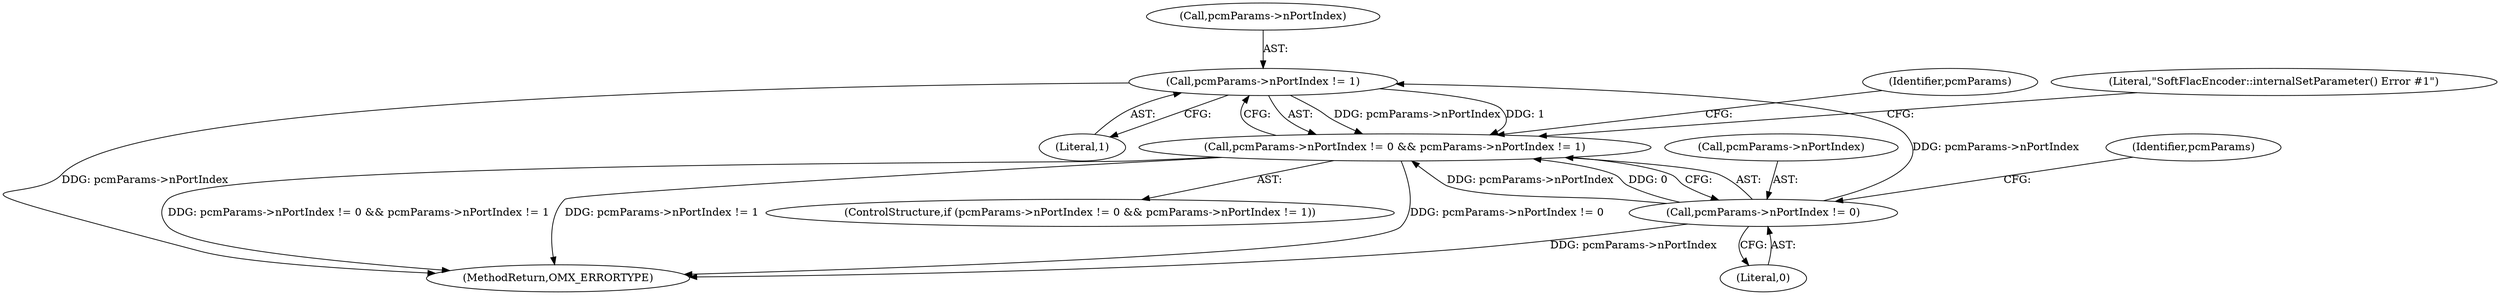 digraph "0_Android_295c883fe3105b19bcd0f9e07d54c6b589fc5bff_18@pointer" {
"1000132" [label="(Call,pcmParams->nPortIndex != 1)"];
"1000127" [label="(Call,pcmParams->nPortIndex != 0)"];
"1000126" [label="(Call,pcmParams->nPortIndex != 0 && pcmParams->nPortIndex != 1)"];
"1000133" [label="(Call,pcmParams->nPortIndex)"];
"1000127" [label="(Call,pcmParams->nPortIndex != 0)"];
"1000134" [label="(Identifier,pcmParams)"];
"1000146" [label="(Identifier,pcmParams)"];
"1000271" [label="(MethodReturn,OMX_ERRORTYPE)"];
"1000131" [label="(Literal,0)"];
"1000128" [label="(Call,pcmParams->nPortIndex)"];
"1000126" [label="(Call,pcmParams->nPortIndex != 0 && pcmParams->nPortIndex != 1)"];
"1000125" [label="(ControlStructure,if (pcmParams->nPortIndex != 0 && pcmParams->nPortIndex != 1))"];
"1000132" [label="(Call,pcmParams->nPortIndex != 1)"];
"1000139" [label="(Literal,\"SoftFlacEncoder::internalSetParameter() Error #1\")"];
"1000136" [label="(Literal,1)"];
"1000132" -> "1000126"  [label="AST: "];
"1000132" -> "1000136"  [label="CFG: "];
"1000133" -> "1000132"  [label="AST: "];
"1000136" -> "1000132"  [label="AST: "];
"1000126" -> "1000132"  [label="CFG: "];
"1000132" -> "1000271"  [label="DDG: pcmParams->nPortIndex"];
"1000132" -> "1000126"  [label="DDG: pcmParams->nPortIndex"];
"1000132" -> "1000126"  [label="DDG: 1"];
"1000127" -> "1000132"  [label="DDG: pcmParams->nPortIndex"];
"1000127" -> "1000126"  [label="AST: "];
"1000127" -> "1000131"  [label="CFG: "];
"1000128" -> "1000127"  [label="AST: "];
"1000131" -> "1000127"  [label="AST: "];
"1000134" -> "1000127"  [label="CFG: "];
"1000126" -> "1000127"  [label="CFG: "];
"1000127" -> "1000271"  [label="DDG: pcmParams->nPortIndex"];
"1000127" -> "1000126"  [label="DDG: pcmParams->nPortIndex"];
"1000127" -> "1000126"  [label="DDG: 0"];
"1000126" -> "1000125"  [label="AST: "];
"1000139" -> "1000126"  [label="CFG: "];
"1000146" -> "1000126"  [label="CFG: "];
"1000126" -> "1000271"  [label="DDG: pcmParams->nPortIndex != 1"];
"1000126" -> "1000271"  [label="DDG: pcmParams->nPortIndex != 0"];
"1000126" -> "1000271"  [label="DDG: pcmParams->nPortIndex != 0 && pcmParams->nPortIndex != 1"];
}
